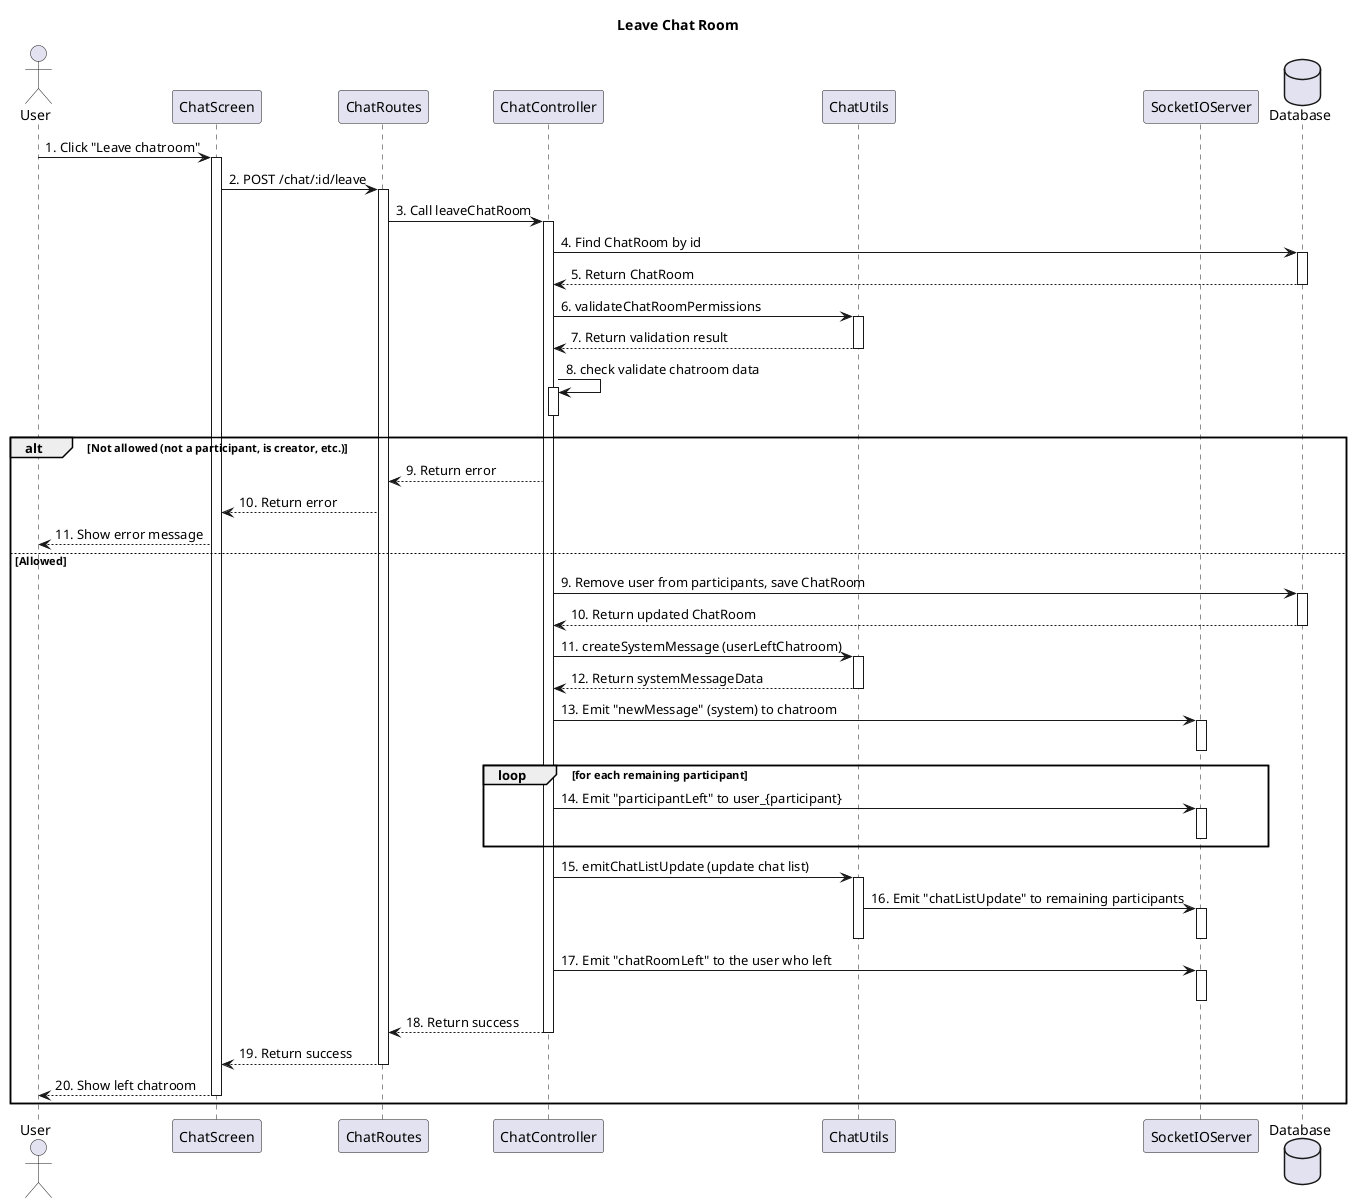 @startuml
title Leave Chat Room

actor User
participant ChatScreen
participant ChatRoutes
participant ChatController
participant ChatUtils
participant SocketIOServer
database Database

User -> ChatScreen : 1. Click "Leave chatroom"
activate ChatScreen
ChatScreen -> ChatRoutes : 2. POST /chat/:id/leave
activate ChatRoutes
ChatRoutes -> ChatController : 3. Call leaveChatRoom
activate ChatController

ChatController -> Database : 4. Find ChatRoom by id
activate Database
Database --> ChatController : 5. Return ChatRoom
deactivate Database

ChatController -> ChatUtils : 6. validateChatRoomPermissions
activate ChatUtils
ChatUtils --> ChatController : 7. Return validation result
deactivate ChatUtils

ChatController -> ChatController : 8. check validate chatroom data
activate ChatController
deactivate ChatController

alt Not allowed (not a participant, is creator, etc.)
    ChatController --> ChatRoutes : 9. Return error
    ChatRoutes --> ChatScreen : 10. Return error
    ChatScreen --> User : 11. Show error message
else Allowed
    ChatController -> Database : 9. Remove user from participants, save ChatRoom
    activate Database
    Database --> ChatController : 10. Return updated ChatRoom
    deactivate Database

    ChatController -> ChatUtils : 11. createSystemMessage (userLeftChatroom)
    activate ChatUtils
    ChatUtils --> ChatController : 12. Return systemMessageData
    deactivate ChatUtils

    ChatController -> SocketIOServer : 13. Emit "newMessage" (system) to chatroom
    activate SocketIOServer
    deactivate SocketIOServer

    loop for each remaining participant
        ChatController -> SocketIOServer : 14. Emit "participantLeft" to user_{participant}
        activate SocketIOServer
        deactivate SocketIOServer
    end

    ChatController -> ChatUtils : 15. emitChatListUpdate (update chat list)
    activate ChatUtils
    ChatUtils -> SocketIOServer : 16. Emit "chatListUpdate" to remaining participants
    activate SocketIOServer
    deactivate SocketIOServer
    deactivate ChatUtils

    ChatController -> SocketIOServer : 17. Emit "chatRoomLeft" to the user who left
    activate SocketIOServer
    deactivate SocketIOServer

    ChatController --> ChatRoutes : 18. Return success
    deactivate ChatController
    ChatRoutes --> ChatScreen : 19. Return success
    deactivate ChatRoutes
    ChatScreen --> User : 20. Show left chatroom
    deactivate ChatScreen
end

@enduml
